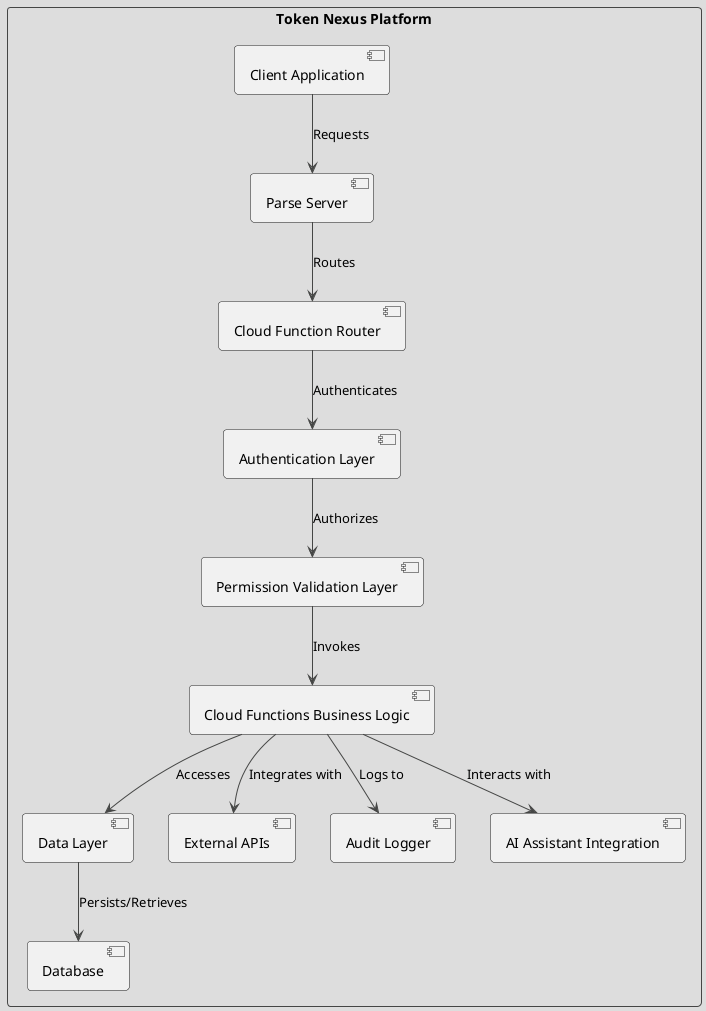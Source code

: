 @startuml
!theme toy

rectangle "Token Nexus Platform" {
  [Client Application] as Client
  [Parse Server] as ParseServer
  [Cloud Function Router] as Router
  [Authentication Layer] as Auth
  [Permission Validation Layer] as Perm
  [Cloud Functions Business Logic] as Functions
  [Data Layer] as Data
  [Database] as DB
  [External APIs] as ExtAPIs
  [Audit Logger] as Audit
  [AI Assistant Integration] as AI

  Client --> ParseServer : "Requests"
  ParseServer --> Router : "Routes"
  Router --> Auth : "Authenticates"
  Auth --> Perm : "Authorizes"
  Perm --> Functions : "Invokes"
  Functions --> Data : "Accesses"
  Data --> DB : "Persists/Retrieves"
  Functions --> ExtAPIs : "Integrates with"
  Functions --> Audit : "Logs to"
  Functions --> AI : "Interacts with"
}

@enduml